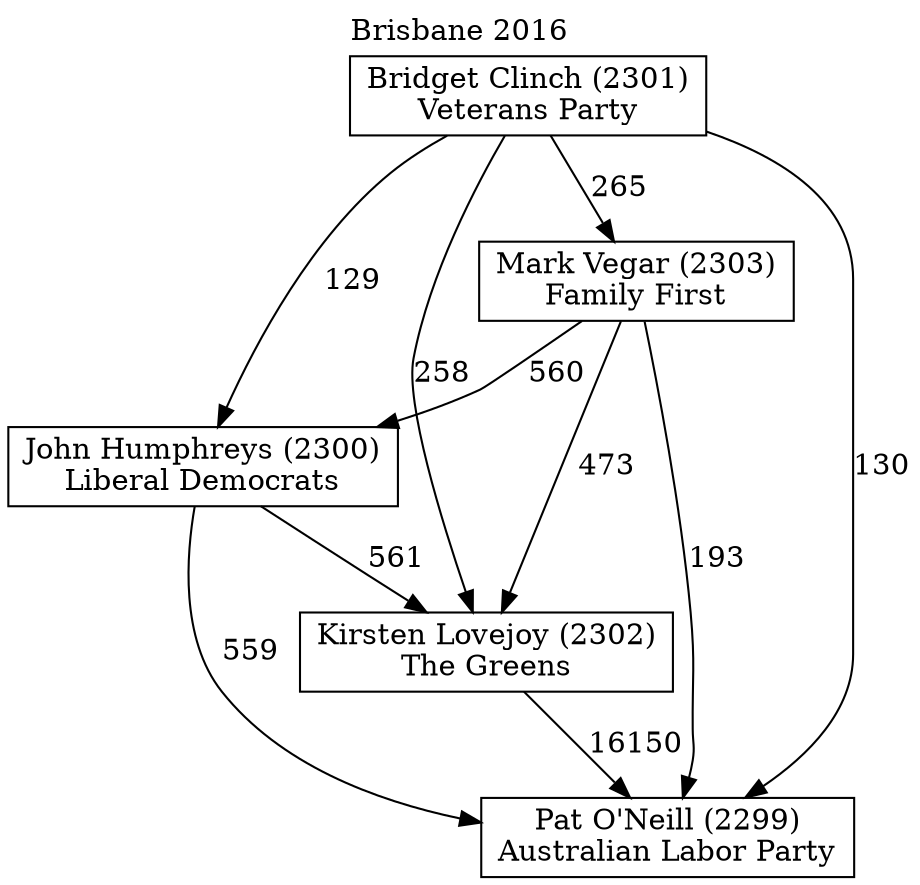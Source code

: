 // House preference flow
digraph "Pat O'Neill (2299)_Brisbane_2016" {
	graph [label="Brisbane 2016" labelloc=t mclimit=10]
	node [shape=box]
	"John Humphreys (2300)" [label="John Humphreys (2300)
Liberal Democrats"]
	"Bridget Clinch (2301)" [label="Bridget Clinch (2301)
Veterans Party"]
	"Kirsten Lovejoy (2302)" [label="Kirsten Lovejoy (2302)
The Greens"]
	"Pat O'Neill (2299)" [label="Pat O'Neill (2299)
Australian Labor Party"]
	"Mark Vegar (2303)" [label="Mark Vegar (2303)
Family First"]
	"Bridget Clinch (2301)" -> "Pat O'Neill (2299)" [label=130]
	"Mark Vegar (2303)" -> "Kirsten Lovejoy (2302)" [label=473]
	"Bridget Clinch (2301)" -> "John Humphreys (2300)" [label=129]
	"John Humphreys (2300)" -> "Kirsten Lovejoy (2302)" [label=561]
	"Bridget Clinch (2301)" -> "Kirsten Lovejoy (2302)" [label=258]
	"John Humphreys (2300)" -> "Pat O'Neill (2299)" [label=559]
	"Mark Vegar (2303)" -> "John Humphreys (2300)" [label=560]
	"Bridget Clinch (2301)" -> "Mark Vegar (2303)" [label=265]
	"Kirsten Lovejoy (2302)" -> "Pat O'Neill (2299)" [label=16150]
	"Mark Vegar (2303)" -> "Pat O'Neill (2299)" [label=193]
}
